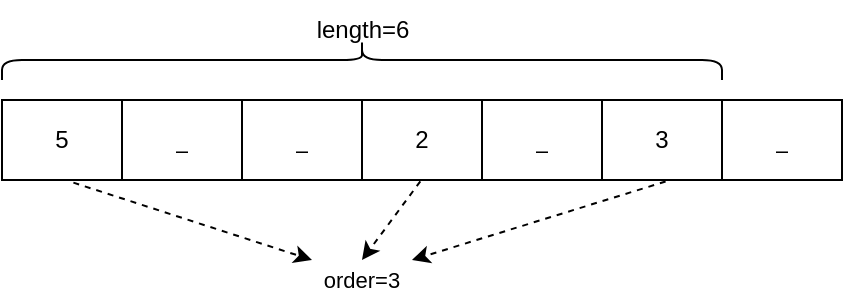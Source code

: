 <mxfile version="20.7.4" type="device"><diagram id="E0q715vEsStpBVkluv0p" name="Page-1"><mxGraphModel dx="683" dy="384" grid="1" gridSize="10" guides="1" tooltips="1" connect="1" arrows="1" fold="1" page="1" pageScale="1" pageWidth="1100" pageHeight="850" math="0" shadow="0"><root><mxCell id="0"/><mxCell id="1" parent="0"/><mxCell id="2nhdXU6cM0C35hoOHxED-1" value="" style="shape=table;html=1;whiteSpace=wrap;startSize=0;container=1;collapsible=0;childLayout=tableLayout;" parent="1" vertex="1"><mxGeometry x="460" y="360" width="420" height="40" as="geometry"/></mxCell><mxCell id="2nhdXU6cM0C35hoOHxED-2" value="" style="shape=tableRow;horizontal=0;startSize=0;swimlaneHead=0;swimlaneBody=0;top=0;left=0;bottom=0;right=0;collapsible=0;dropTarget=0;fillColor=none;points=[[0,0.5],[1,0.5]];portConstraint=eastwest;" parent="2nhdXU6cM0C35hoOHxED-1" vertex="1"><mxGeometry width="420" height="40" as="geometry"/></mxCell><mxCell id="2nhdXU6cM0C35hoOHxED-4" value="5" style="shape=partialRectangle;html=1;whiteSpace=wrap;connectable=0;fillColor=none;top=0;left=0;bottom=0;right=0;overflow=hidden;" parent="2nhdXU6cM0C35hoOHxED-2" vertex="1"><mxGeometry width="60" height="40" as="geometry"><mxRectangle width="60" height="40" as="alternateBounds"/></mxGeometry></mxCell><mxCell id="2nhdXU6cM0C35hoOHxED-5" value="_" style="shape=partialRectangle;html=1;whiteSpace=wrap;connectable=0;fillColor=none;top=0;left=0;bottom=0;right=0;overflow=hidden;" parent="2nhdXU6cM0C35hoOHxED-2" vertex="1"><mxGeometry x="60" width="60" height="40" as="geometry"><mxRectangle width="60" height="40" as="alternateBounds"/></mxGeometry></mxCell><mxCell id="2nhdXU6cM0C35hoOHxED-14" value="_" style="shape=partialRectangle;html=1;whiteSpace=wrap;connectable=0;fillColor=none;top=0;left=0;bottom=0;right=0;overflow=hidden;" parent="2nhdXU6cM0C35hoOHxED-2" vertex="1"><mxGeometry x="120" width="60" height="40" as="geometry"><mxRectangle width="60" height="40" as="alternateBounds"/></mxGeometry></mxCell><mxCell id="2nhdXU6cM0C35hoOHxED-15" value="2" style="shape=partialRectangle;html=1;whiteSpace=wrap;connectable=0;fillColor=none;top=0;left=0;bottom=0;right=0;overflow=hidden;" parent="2nhdXU6cM0C35hoOHxED-2" vertex="1"><mxGeometry x="180" width="60" height="40" as="geometry"><mxRectangle width="60" height="40" as="alternateBounds"/></mxGeometry></mxCell><mxCell id="2nhdXU6cM0C35hoOHxED-16" value="_" style="shape=partialRectangle;html=1;whiteSpace=wrap;connectable=0;fillColor=none;top=0;left=0;bottom=0;right=0;overflow=hidden;" parent="2nhdXU6cM0C35hoOHxED-2" vertex="1"><mxGeometry x="240" width="60" height="40" as="geometry"><mxRectangle width="60" height="40" as="alternateBounds"/></mxGeometry></mxCell><mxCell id="2nhdXU6cM0C35hoOHxED-17" value="3" style="shape=partialRectangle;html=1;whiteSpace=wrap;connectable=0;fillColor=none;top=0;left=0;bottom=0;right=0;overflow=hidden;" parent="2nhdXU6cM0C35hoOHxED-2" vertex="1"><mxGeometry x="300" width="60" height="40" as="geometry"><mxRectangle width="60" height="40" as="alternateBounds"/></mxGeometry></mxCell><mxCell id="2nhdXU6cM0C35hoOHxED-36" value="_" style="shape=partialRectangle;html=1;whiteSpace=wrap;connectable=0;fillColor=none;top=0;left=0;bottom=0;right=0;overflow=hidden;" parent="2nhdXU6cM0C35hoOHxED-2" vertex="1"><mxGeometry x="360" width="60" height="40" as="geometry"><mxRectangle width="60" height="40" as="alternateBounds"/></mxGeometry></mxCell><mxCell id="2nhdXU6cM0C35hoOHxED-20" value="" style="shape=curlyBracket;whiteSpace=wrap;html=1;rounded=1;labelPosition=left;verticalLabelPosition=middle;align=right;verticalAlign=middle;direction=south;" parent="1" vertex="1"><mxGeometry x="460" y="330" width="360" height="20" as="geometry"/></mxCell><mxCell id="2nhdXU6cM0C35hoOHxED-21" value="length=6" style="text;html=1;align=center;verticalAlign=middle;resizable=0;points=[];autosize=1;strokeColor=none;fillColor=none;" parent="1" vertex="1"><mxGeometry x="605" y="310" width="70" height="30" as="geometry"/></mxCell><mxCell id="2nhdXU6cM0C35hoOHxED-31" value="" style="endArrow=classic;html=1;rounded=0;exitX=0.085;exitY=1.033;exitDx=0;exitDy=0;exitPerimeter=0;dashed=1;entryX=0;entryY=0;entryDx=0;entryDy=0;" parent="1" source="2nhdXU6cM0C35hoOHxED-2" target="2nhdXU6cM0C35hoOHxED-34" edge="1"><mxGeometry width="50" height="50" relative="1" as="geometry"><mxPoint x="590" y="480" as="sourcePoint"/><mxPoint x="630" y="470" as="targetPoint"/></mxGeometry></mxCell><mxCell id="2nhdXU6cM0C35hoOHxED-32" value="" style="endArrow=classic;html=1;rounded=0;exitX=0.79;exitY=1.019;exitDx=0;exitDy=0;exitPerimeter=0;dashed=1;entryX=1;entryY=0;entryDx=0;entryDy=0;" parent="1" source="2nhdXU6cM0C35hoOHxED-2" target="2nhdXU6cM0C35hoOHxED-34" edge="1"><mxGeometry width="50" height="50" relative="1" as="geometry"><mxPoint x="690" y="380" as="sourcePoint"/><mxPoint x="680" y="470" as="targetPoint"/></mxGeometry></mxCell><mxCell id="2nhdXU6cM0C35hoOHxED-34" value="order=3" style="text;html=1;strokeColor=none;fillColor=none;align=center;verticalAlign=middle;whiteSpace=wrap;rounded=0;fontFamily=Helvetica;fontSize=11;fontColor=default;" parent="1" vertex="1"><mxGeometry x="615" y="440" width="50" height="20" as="geometry"/></mxCell><mxCell id="2nhdXU6cM0C35hoOHxED-35" value="" style="endArrow=classic;html=1;rounded=0;exitX=0.498;exitY=1.017;exitDx=0;exitDy=0;exitPerimeter=0;dashed=1;entryX=0.5;entryY=0;entryDx=0;entryDy=0;" parent="1" source="2nhdXU6cM0C35hoOHxED-2" target="2nhdXU6cM0C35hoOHxED-34" edge="1"><mxGeometry width="50" height="50" relative="1" as="geometry"><mxPoint x="800.48" y="409.52" as="sourcePoint"/><mxPoint x="685" y="480" as="targetPoint"/></mxGeometry></mxCell></root></mxGraphModel></diagram></mxfile>